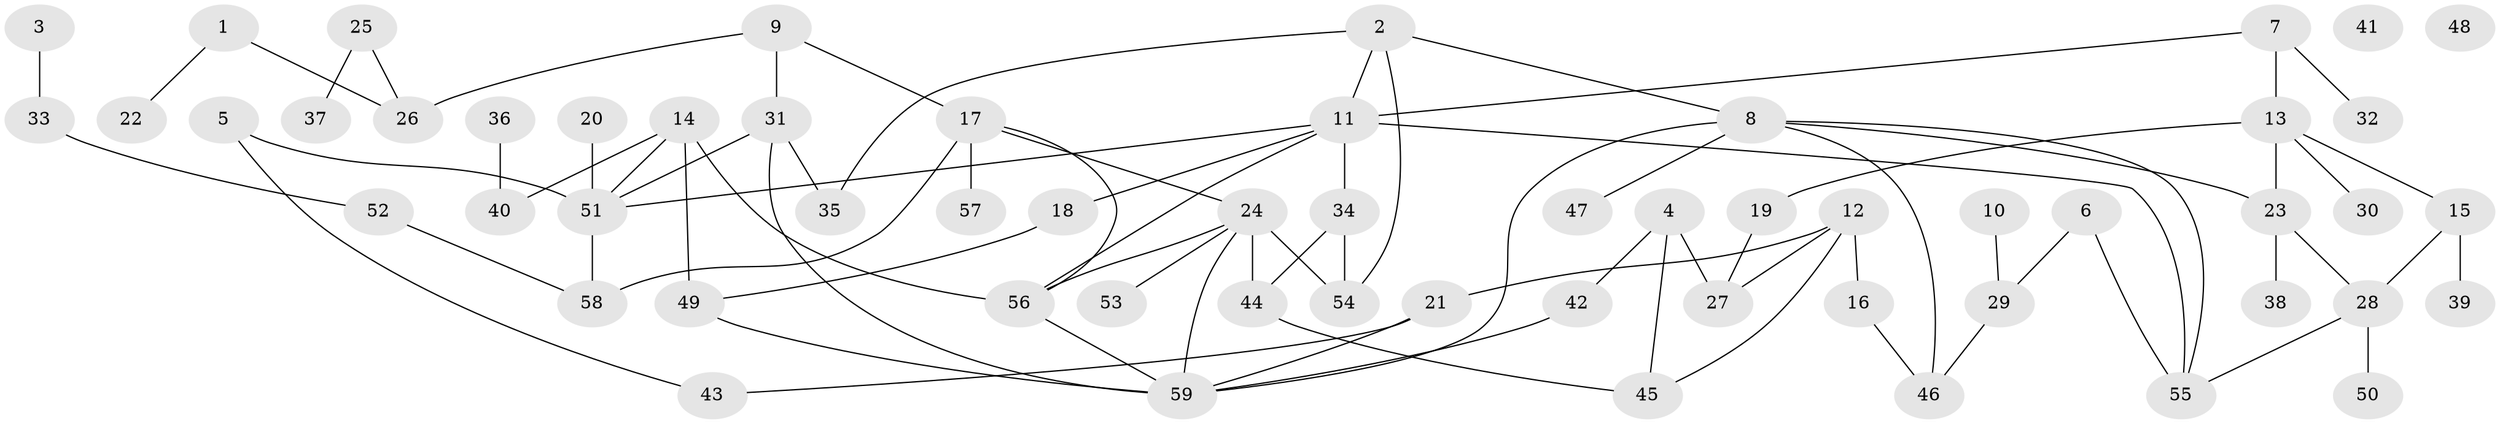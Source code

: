 // Generated by graph-tools (version 1.1) at 2025/25/03/09/25 03:25:20]
// undirected, 59 vertices, 80 edges
graph export_dot {
graph [start="1"]
  node [color=gray90,style=filled];
  1;
  2;
  3;
  4;
  5;
  6;
  7;
  8;
  9;
  10;
  11;
  12;
  13;
  14;
  15;
  16;
  17;
  18;
  19;
  20;
  21;
  22;
  23;
  24;
  25;
  26;
  27;
  28;
  29;
  30;
  31;
  32;
  33;
  34;
  35;
  36;
  37;
  38;
  39;
  40;
  41;
  42;
  43;
  44;
  45;
  46;
  47;
  48;
  49;
  50;
  51;
  52;
  53;
  54;
  55;
  56;
  57;
  58;
  59;
  1 -- 22;
  1 -- 26;
  2 -- 8;
  2 -- 11;
  2 -- 35;
  2 -- 54;
  3 -- 33;
  4 -- 27;
  4 -- 42;
  4 -- 45;
  5 -- 43;
  5 -- 51;
  6 -- 29;
  6 -- 55;
  7 -- 11;
  7 -- 13;
  7 -- 32;
  8 -- 23;
  8 -- 46;
  8 -- 47;
  8 -- 55;
  8 -- 59;
  9 -- 17;
  9 -- 26;
  9 -- 31;
  10 -- 29;
  11 -- 18;
  11 -- 34;
  11 -- 51;
  11 -- 55;
  11 -- 56;
  12 -- 16;
  12 -- 21;
  12 -- 27;
  12 -- 45;
  13 -- 15;
  13 -- 19;
  13 -- 23;
  13 -- 30;
  14 -- 40;
  14 -- 49;
  14 -- 51;
  14 -- 56;
  15 -- 28;
  15 -- 39;
  16 -- 46;
  17 -- 24;
  17 -- 56;
  17 -- 57;
  17 -- 58;
  18 -- 49;
  19 -- 27;
  20 -- 51;
  21 -- 43;
  21 -- 59;
  23 -- 28;
  23 -- 38;
  24 -- 44;
  24 -- 53;
  24 -- 54;
  24 -- 56;
  24 -- 59;
  25 -- 26;
  25 -- 37;
  28 -- 50;
  28 -- 55;
  29 -- 46;
  31 -- 35;
  31 -- 51;
  31 -- 59;
  33 -- 52;
  34 -- 44;
  34 -- 54;
  36 -- 40;
  42 -- 59;
  44 -- 45;
  49 -- 59;
  51 -- 58;
  52 -- 58;
  56 -- 59;
}
